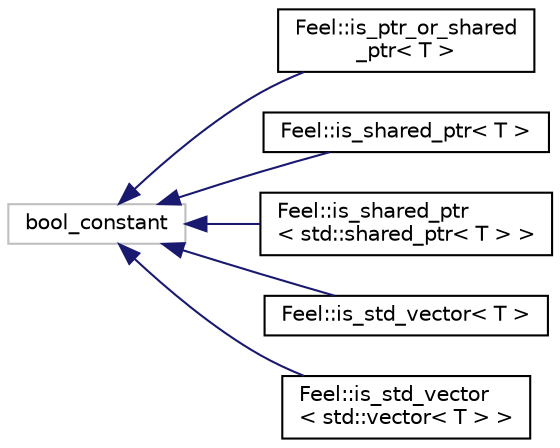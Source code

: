 digraph "Graphical Class Hierarchy"
{
 // LATEX_PDF_SIZE
  edge [fontname="Helvetica",fontsize="10",labelfontname="Helvetica",labelfontsize="10"];
  node [fontname="Helvetica",fontsize="10",shape=record];
  rankdir="LR";
  Node189 [label="bool_constant",height=0.2,width=0.4,color="grey75", fillcolor="white", style="filled",tooltip=" "];
  Node189 -> Node0 [dir="back",color="midnightblue",fontsize="10",style="solid",fontname="Helvetica"];
  Node0 [label="Feel::is_ptr_or_shared\l_ptr\< T \>",height=0.2,width=0.4,color="black", fillcolor="white", style="filled",URL="$structFeel_1_1is__ptr__or__shared__ptr.html",tooltip=" "];
  Node189 -> Node191 [dir="back",color="midnightblue",fontsize="10",style="solid",fontname="Helvetica"];
  Node191 [label="Feel::is_shared_ptr\< T \>",height=0.2,width=0.4,color="black", fillcolor="white", style="filled",URL="$structFeel_1_1is__shared__ptr.html",tooltip=" "];
  Node189 -> Node192 [dir="back",color="midnightblue",fontsize="10",style="solid",fontname="Helvetica"];
  Node192 [label="Feel::is_shared_ptr\l\< std::shared_ptr\< T \> \>",height=0.2,width=0.4,color="black", fillcolor="white", style="filled",URL="$structFeel_1_1is__shared__ptr_3_01std_1_1shared__ptr_3_01T_01_4_01_4.html",tooltip=" "];
  Node189 -> Node193 [dir="back",color="midnightblue",fontsize="10",style="solid",fontname="Helvetica"];
  Node193 [label="Feel::is_std_vector\< T \>",height=0.2,width=0.4,color="black", fillcolor="white", style="filled",URL="$structFeel_1_1is__std__vector.html",tooltip=" "];
  Node189 -> Node194 [dir="back",color="midnightblue",fontsize="10",style="solid",fontname="Helvetica"];
  Node194 [label="Feel::is_std_vector\l\< std::vector\< T \> \>",height=0.2,width=0.4,color="black", fillcolor="white", style="filled",URL="$structFeel_1_1is__std__vector_3_01std_1_1vector_3_01T_01_4_01_4.html",tooltip=" "];
}
